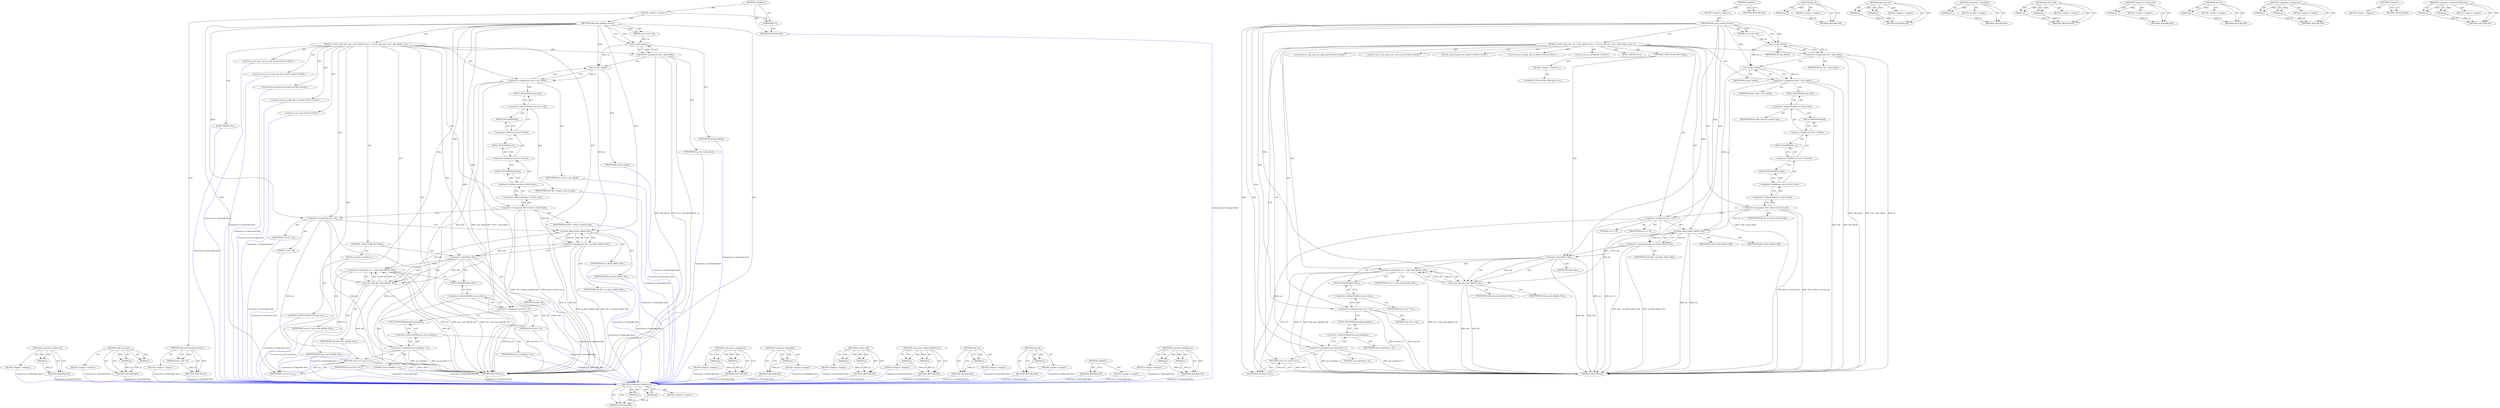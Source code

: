 digraph "&lt;operator&gt;.fieldAccess" {
vulnerable_111 [label=<(METHOD,&lt;operator&gt;.fieldAccess)>];
vulnerable_112 [label=<(PARAM,p1)>];
vulnerable_113 [label=<(PARAM,p2)>];
vulnerable_114 [label=<(BLOCK,&lt;empty&gt;,&lt;empty&gt;)>];
vulnerable_115 [label=<(METHOD_RETURN,ANY)>];
vulnerable_6 [label=<(METHOD,&lt;global&gt;)<SUB>1</SUB>>];
vulnerable_7 [label=<(BLOCK,&lt;empty&gt;,&lt;empty&gt;)<SUB>1</SUB>>];
vulnerable_8 [label=<(METHOD,udp_push_pending_frames)<SUB>1</SUB>>];
vulnerable_9 [label=<(PARAM,struct sock *sk)<SUB>1</SUB>>];
vulnerable_10 [label=<(BLOCK,{
 	struct udp_sock  *up = udp_sk(sk);
 	struct...,{
 	struct udp_sock  *up = udp_sk(sk);
 	struct...)<SUB>2</SUB>>];
vulnerable_11 [label="<(LOCAL,struct udp_sock* up: udp_sock*)<SUB>3</SUB>>"];
vulnerable_12 [label=<(&lt;operator&gt;.assignment,*up = udp_sk(sk))<SUB>3</SUB>>];
vulnerable_13 [label=<(IDENTIFIER,up,*up = udp_sk(sk))<SUB>3</SUB>>];
vulnerable_14 [label=<(udp_sk,udp_sk(sk))<SUB>3</SUB>>];
vulnerable_15 [label=<(IDENTIFIER,sk,udp_sk(sk))<SUB>3</SUB>>];
vulnerable_16 [label="<(LOCAL,struct inet_sock* inet: inet_sock*)<SUB>4</SUB>>"];
vulnerable_17 [label=<(&lt;operator&gt;.assignment,*inet = inet_sk(sk))<SUB>4</SUB>>];
vulnerable_18 [label=<(IDENTIFIER,inet,*inet = inet_sk(sk))<SUB>4</SUB>>];
vulnerable_19 [label=<(inet_sk,inet_sk(sk))<SUB>4</SUB>>];
vulnerable_20 [label=<(IDENTIFIER,sk,inet_sk(sk))<SUB>4</SUB>>];
vulnerable_21 [label="<(LOCAL,struct flowi4* fl4: flowi4*)<SUB>5</SUB>>"];
vulnerable_22 [label=<(&lt;operator&gt;.assignment,*fl4 = &amp;inet-&gt;cork.fl.u.ip4)<SUB>5</SUB>>];
vulnerable_23 [label=<(IDENTIFIER,fl4,*fl4 = &amp;inet-&gt;cork.fl.u.ip4)<SUB>5</SUB>>];
vulnerable_24 [label=<(&lt;operator&gt;.addressOf,&amp;inet-&gt;cork.fl.u.ip4)<SUB>5</SUB>>];
vulnerable_25 [label=<(&lt;operator&gt;.fieldAccess,inet-&gt;cork.fl.u.ip4)<SUB>5</SUB>>];
vulnerable_26 [label=<(&lt;operator&gt;.fieldAccess,inet-&gt;cork.fl.u)<SUB>5</SUB>>];
vulnerable_27 [label=<(&lt;operator&gt;.fieldAccess,inet-&gt;cork.fl)<SUB>5</SUB>>];
vulnerable_28 [label=<(&lt;operator&gt;.indirectFieldAccess,inet-&gt;cork)<SUB>5</SUB>>];
vulnerable_29 [label=<(IDENTIFIER,inet,*fl4 = &amp;inet-&gt;cork.fl.u.ip4)<SUB>5</SUB>>];
vulnerable_30 [label=<(FIELD_IDENTIFIER,cork,cork)<SUB>5</SUB>>];
vulnerable_31 [label=<(FIELD_IDENTIFIER,fl,fl)<SUB>5</SUB>>];
vulnerable_32 [label=<(FIELD_IDENTIFIER,u,u)<SUB>5</SUB>>];
vulnerable_33 [label=<(FIELD_IDENTIFIER,ip4,ip4)<SUB>5</SUB>>];
vulnerable_34 [label="<(LOCAL,struct sk_buff* skb: sk_buff*)<SUB>6</SUB>>"];
vulnerable_35 [label="<(LOCAL,int err: int)<SUB>7</SUB>>"];
vulnerable_36 [label=<(&lt;operator&gt;.assignment,err = 0)<SUB>7</SUB>>];
vulnerable_37 [label=<(IDENTIFIER,err,err = 0)<SUB>7</SUB>>];
vulnerable_38 [label=<(LITERAL,0,err = 0)<SUB>7</SUB>>];
vulnerable_39 [label=<(&lt;operator&gt;.assignment,skb = ip_finish_skb(sk, fl4))<SUB>9</SUB>>];
vulnerable_40 [label=<(IDENTIFIER,skb,skb = ip_finish_skb(sk, fl4))<SUB>9</SUB>>];
vulnerable_41 [label=<(ip_finish_skb,ip_finish_skb(sk, fl4))<SUB>9</SUB>>];
vulnerable_42 [label=<(IDENTIFIER,sk,ip_finish_skb(sk, fl4))<SUB>9</SUB>>];
vulnerable_43 [label=<(IDENTIFIER,fl4,ip_finish_skb(sk, fl4))<SUB>9</SUB>>];
vulnerable_44 [label=<(CONTROL_STRUCTURE,IF,if (!skb))<SUB>10</SUB>>];
vulnerable_45 [label=<(&lt;operator&gt;.logicalNot,!skb)<SUB>10</SUB>>];
vulnerable_46 [label=<(IDENTIFIER,skb,!skb)<SUB>10</SUB>>];
vulnerable_47 [label=<(BLOCK,&lt;empty&gt;,&lt;empty&gt;)<SUB>11</SUB>>];
vulnerable_48 [label=<(CONTROL_STRUCTURE,GOTO,goto out;)<SUB>11</SUB>>];
vulnerable_49 [label=<(&lt;operator&gt;.assignment,err = udp_send_skb(skb, fl4))<SUB>13</SUB>>];
vulnerable_50 [label=<(IDENTIFIER,err,err = udp_send_skb(skb, fl4))<SUB>13</SUB>>];
vulnerable_51 [label=<(udp_send_skb,udp_send_skb(skb, fl4))<SUB>13</SUB>>];
vulnerable_52 [label=<(IDENTIFIER,skb,udp_send_skb(skb, fl4))<SUB>13</SUB>>];
vulnerable_53 [label=<(IDENTIFIER,fl4,udp_send_skb(skb, fl4))<SUB>13</SUB>>];
vulnerable_54 [label=<(JUMP_TARGET,out)<SUB>15</SUB>>];
vulnerable_55 [label=<(&lt;operator&gt;.assignment,up-&gt;len = 0)<SUB>16</SUB>>];
vulnerable_56 [label=<(&lt;operator&gt;.indirectFieldAccess,up-&gt;len)<SUB>16</SUB>>];
vulnerable_57 [label=<(IDENTIFIER,up,up-&gt;len = 0)<SUB>16</SUB>>];
vulnerable_58 [label=<(FIELD_IDENTIFIER,len,len)<SUB>16</SUB>>];
vulnerable_59 [label=<(LITERAL,0,up-&gt;len = 0)<SUB>16</SUB>>];
vulnerable_60 [label=<(&lt;operator&gt;.assignment,up-&gt;pending = 0)<SUB>17</SUB>>];
vulnerable_61 [label=<(&lt;operator&gt;.indirectFieldAccess,up-&gt;pending)<SUB>17</SUB>>];
vulnerable_62 [label=<(IDENTIFIER,up,up-&gt;pending = 0)<SUB>17</SUB>>];
vulnerable_63 [label=<(FIELD_IDENTIFIER,pending,pending)<SUB>17</SUB>>];
vulnerable_64 [label=<(LITERAL,0,up-&gt;pending = 0)<SUB>17</SUB>>];
vulnerable_65 [label=<(RETURN,return err;,return err;)<SUB>18</SUB>>];
vulnerable_66 [label=<(IDENTIFIER,err,return err;)<SUB>18</SUB>>];
vulnerable_67 [label=<(METHOD_RETURN,int)<SUB>1</SUB>>];
vulnerable_69 [label=<(METHOD_RETURN,ANY)<SUB>1</SUB>>];
vulnerable_99 [label=<(METHOD,udp_sk)>];
vulnerable_100 [label=<(PARAM,p1)>];
vulnerable_101 [label=<(BLOCK,&lt;empty&gt;,&lt;empty&gt;)>];
vulnerable_102 [label=<(METHOD_RETURN,ANY)>];
vulnerable_130 [label=<(METHOD,udp_send_skb)>];
vulnerable_131 [label=<(PARAM,p1)>];
vulnerable_132 [label=<(PARAM,p2)>];
vulnerable_133 [label=<(BLOCK,&lt;empty&gt;,&lt;empty&gt;)>];
vulnerable_134 [label=<(METHOD_RETURN,ANY)>];
vulnerable_126 [label=<(METHOD,&lt;operator&gt;.logicalNot)>];
vulnerable_127 [label=<(PARAM,p1)>];
vulnerable_128 [label=<(BLOCK,&lt;empty&gt;,&lt;empty&gt;)>];
vulnerable_129 [label=<(METHOD_RETURN,ANY)>];
vulnerable_121 [label=<(METHOD,ip_finish_skb)>];
vulnerable_122 [label=<(PARAM,p1)>];
vulnerable_123 [label=<(PARAM,p2)>];
vulnerable_124 [label=<(BLOCK,&lt;empty&gt;,&lt;empty&gt;)>];
vulnerable_125 [label=<(METHOD_RETURN,ANY)>];
vulnerable_107 [label=<(METHOD,&lt;operator&gt;.addressOf)>];
vulnerable_108 [label=<(PARAM,p1)>];
vulnerable_109 [label=<(BLOCK,&lt;empty&gt;,&lt;empty&gt;)>];
vulnerable_110 [label=<(METHOD_RETURN,ANY)>];
vulnerable_103 [label=<(METHOD,inet_sk)>];
vulnerable_104 [label=<(PARAM,p1)>];
vulnerable_105 [label=<(BLOCK,&lt;empty&gt;,&lt;empty&gt;)>];
vulnerable_106 [label=<(METHOD_RETURN,ANY)>];
vulnerable_94 [label=<(METHOD,&lt;operator&gt;.assignment)>];
vulnerable_95 [label=<(PARAM,p1)>];
vulnerable_96 [label=<(PARAM,p2)>];
vulnerable_97 [label=<(BLOCK,&lt;empty&gt;,&lt;empty&gt;)>];
vulnerable_98 [label=<(METHOD_RETURN,ANY)>];
vulnerable_88 [label=<(METHOD,&lt;global&gt;)<SUB>1</SUB>>];
vulnerable_89 [label=<(BLOCK,&lt;empty&gt;,&lt;empty&gt;)>];
vulnerable_90 [label=<(METHOD_RETURN,ANY)>];
vulnerable_116 [label=<(METHOD,&lt;operator&gt;.indirectFieldAccess)>];
vulnerable_117 [label=<(PARAM,p1)>];
vulnerable_118 [label=<(PARAM,p2)>];
vulnerable_119 [label=<(BLOCK,&lt;empty&gt;,&lt;empty&gt;)>];
vulnerable_120 [label=<(METHOD_RETURN,ANY)>];
fixed_113 [label=<(METHOD,&lt;operator&gt;.addressOf)>];
fixed_114 [label=<(PARAM,p1)>];
fixed_115 [label=<(BLOCK,&lt;empty&gt;,&lt;empty&gt;)>];
fixed_116 [label=<(METHOD_RETURN,ANY)>];
fixed_136 [label=<(METHOD,udp_send_skb)>];
fixed_137 [label=<(PARAM,p1)>];
fixed_138 [label=<(PARAM,p2)>];
fixed_139 [label=<(BLOCK,&lt;empty&gt;,&lt;empty&gt;)>];
fixed_140 [label=<(METHOD_RETURN,ANY)>];
fixed_6 [label=<(METHOD,&lt;global&gt;)<SUB>1</SUB>>];
fixed_7 [label=<(BLOCK,&lt;empty&gt;,&lt;empty&gt;)<SUB>1</SUB>>];
fixed_8 [label=<(METHOD,udp_push_pending_frames)<SUB>1</SUB>>];
fixed_9 [label=<(PARAM,struct sock *sk)<SUB>1</SUB>>];
fixed_10 [label=<(BLOCK,&lt;empty&gt;,&lt;empty&gt;)>];
fixed_11 [label=<(METHOD_RETURN,int)<SUB>1</SUB>>];
fixed_13 [label=<(UNKNOWN,),))<SUB>1</SUB>>];
fixed_14 [label=<(METHOD,udp_push_pending_frames)<SUB>2</SUB>>];
fixed_15 [label=<(PARAM,struct sock *sk)<SUB>2</SUB>>];
fixed_16 [label=<(BLOCK,{
 	struct udp_sock  *up = udp_sk(sk);
 	struct...,{
 	struct udp_sock  *up = udp_sk(sk);
 	struct...)<SUB>3</SUB>>];
fixed_17 [label="<(LOCAL,struct udp_sock* up: udp_sock*)<SUB>4</SUB>>"];
fixed_18 [label=<(&lt;operator&gt;.assignment,*up = udp_sk(sk))<SUB>4</SUB>>];
fixed_19 [label=<(IDENTIFIER,up,*up = udp_sk(sk))<SUB>4</SUB>>];
fixed_20 [label=<(udp_sk,udp_sk(sk))<SUB>4</SUB>>];
fixed_21 [label=<(IDENTIFIER,sk,udp_sk(sk))<SUB>4</SUB>>];
fixed_22 [label="<(LOCAL,struct inet_sock* inet: inet_sock*)<SUB>5</SUB>>"];
fixed_23 [label=<(&lt;operator&gt;.assignment,*inet = inet_sk(sk))<SUB>5</SUB>>];
fixed_24 [label=<(IDENTIFIER,inet,*inet = inet_sk(sk))<SUB>5</SUB>>];
fixed_25 [label=<(inet_sk,inet_sk(sk))<SUB>5</SUB>>];
fixed_26 [label=<(IDENTIFIER,sk,inet_sk(sk))<SUB>5</SUB>>];
fixed_27 [label="<(LOCAL,struct flowi4* fl4: flowi4*)<SUB>6</SUB>>"];
fixed_28 [label=<(&lt;operator&gt;.assignment,*fl4 = &amp;inet-&gt;cork.fl.u.ip4)<SUB>6</SUB>>];
fixed_29 [label=<(IDENTIFIER,fl4,*fl4 = &amp;inet-&gt;cork.fl.u.ip4)<SUB>6</SUB>>];
fixed_30 [label=<(&lt;operator&gt;.addressOf,&amp;inet-&gt;cork.fl.u.ip4)<SUB>6</SUB>>];
fixed_31 [label=<(&lt;operator&gt;.fieldAccess,inet-&gt;cork.fl.u.ip4)<SUB>6</SUB>>];
fixed_32 [label=<(&lt;operator&gt;.fieldAccess,inet-&gt;cork.fl.u)<SUB>6</SUB>>];
fixed_33 [label=<(&lt;operator&gt;.fieldAccess,inet-&gt;cork.fl)<SUB>6</SUB>>];
fixed_34 [label=<(&lt;operator&gt;.indirectFieldAccess,inet-&gt;cork)<SUB>6</SUB>>];
fixed_35 [label=<(IDENTIFIER,inet,*fl4 = &amp;inet-&gt;cork.fl.u.ip4)<SUB>6</SUB>>];
fixed_36 [label=<(FIELD_IDENTIFIER,cork,cork)<SUB>6</SUB>>];
fixed_37 [label=<(FIELD_IDENTIFIER,fl,fl)<SUB>6</SUB>>];
fixed_38 [label=<(FIELD_IDENTIFIER,u,u)<SUB>6</SUB>>];
fixed_39 [label=<(FIELD_IDENTIFIER,ip4,ip4)<SUB>6</SUB>>];
fixed_40 [label="<(LOCAL,struct sk_buff* skb: sk_buff*)<SUB>7</SUB>>"];
fixed_41 [label="<(LOCAL,int err: int)<SUB>8</SUB>>"];
fixed_42 [label=<(&lt;operator&gt;.assignment,err = 0)<SUB>8</SUB>>];
fixed_43 [label=<(IDENTIFIER,err,err = 0)<SUB>8</SUB>>];
fixed_44 [label=<(LITERAL,0,err = 0)<SUB>8</SUB>>];
fixed_45 [label=<(&lt;operator&gt;.assignment,skb = ip_finish_skb(sk, fl4))<SUB>10</SUB>>];
fixed_46 [label=<(IDENTIFIER,skb,skb = ip_finish_skb(sk, fl4))<SUB>10</SUB>>];
fixed_47 [label=<(ip_finish_skb,ip_finish_skb(sk, fl4))<SUB>10</SUB>>];
fixed_48 [label=<(IDENTIFIER,sk,ip_finish_skb(sk, fl4))<SUB>10</SUB>>];
fixed_49 [label=<(IDENTIFIER,fl4,ip_finish_skb(sk, fl4))<SUB>10</SUB>>];
fixed_50 [label=<(CONTROL_STRUCTURE,IF,if (!skb))<SUB>11</SUB>>];
fixed_51 [label=<(&lt;operator&gt;.logicalNot,!skb)<SUB>11</SUB>>];
fixed_52 [label=<(IDENTIFIER,skb,!skb)<SUB>11</SUB>>];
fixed_53 [label=<(BLOCK,&lt;empty&gt;,&lt;empty&gt;)<SUB>12</SUB>>];
fixed_54 [label=<(CONTROL_STRUCTURE,GOTO,goto out;)<SUB>12</SUB>>];
fixed_55 [label=<(&lt;operator&gt;.assignment,err = udp_send_skb(skb, fl4))<SUB>14</SUB>>];
fixed_56 [label=<(IDENTIFIER,err,err = udp_send_skb(skb, fl4))<SUB>14</SUB>>];
fixed_57 [label=<(udp_send_skb,udp_send_skb(skb, fl4))<SUB>14</SUB>>];
fixed_58 [label=<(IDENTIFIER,skb,udp_send_skb(skb, fl4))<SUB>14</SUB>>];
fixed_59 [label=<(IDENTIFIER,fl4,udp_send_skb(skb, fl4))<SUB>14</SUB>>];
fixed_60 [label=<(JUMP_TARGET,out)<SUB>16</SUB>>];
fixed_61 [label=<(&lt;operator&gt;.assignment,up-&gt;len = 0)<SUB>17</SUB>>];
fixed_62 [label=<(&lt;operator&gt;.indirectFieldAccess,up-&gt;len)<SUB>17</SUB>>];
fixed_63 [label=<(IDENTIFIER,up,up-&gt;len = 0)<SUB>17</SUB>>];
fixed_64 [label=<(FIELD_IDENTIFIER,len,len)<SUB>17</SUB>>];
fixed_65 [label=<(LITERAL,0,up-&gt;len = 0)<SUB>17</SUB>>];
fixed_66 [label=<(&lt;operator&gt;.assignment,up-&gt;pending = 0)<SUB>18</SUB>>];
fixed_67 [label=<(&lt;operator&gt;.indirectFieldAccess,up-&gt;pending)<SUB>18</SUB>>];
fixed_68 [label=<(IDENTIFIER,up,up-&gt;pending = 0)<SUB>18</SUB>>];
fixed_69 [label=<(FIELD_IDENTIFIER,pending,pending)<SUB>18</SUB>>];
fixed_70 [label=<(LITERAL,0,up-&gt;pending = 0)<SUB>18</SUB>>];
fixed_71 [label=<(RETURN,return err;,return err;)<SUB>19</SUB>>];
fixed_72 [label=<(IDENTIFIER,err,return err;)<SUB>19</SUB>>];
fixed_73 [label=<(METHOD_RETURN,int)<SUB>2</SUB>>];
fixed_75 [label=<(METHOD_RETURN,ANY)<SUB>1</SUB>>];
fixed_100 [label=<(METHOD,&lt;operator&gt;.assignment)>];
fixed_101 [label=<(PARAM,p1)>];
fixed_102 [label=<(PARAM,p2)>];
fixed_103 [label=<(BLOCK,&lt;empty&gt;,&lt;empty&gt;)>];
fixed_104 [label=<(METHOD_RETURN,ANY)>];
fixed_132 [label=<(METHOD,&lt;operator&gt;.logicalNot)>];
fixed_133 [label=<(PARAM,p1)>];
fixed_134 [label=<(BLOCK,&lt;empty&gt;,&lt;empty&gt;)>];
fixed_135 [label=<(METHOD_RETURN,ANY)>];
fixed_127 [label=<(METHOD,ip_finish_skb)>];
fixed_128 [label=<(PARAM,p1)>];
fixed_129 [label=<(PARAM,p2)>];
fixed_130 [label=<(BLOCK,&lt;empty&gt;,&lt;empty&gt;)>];
fixed_131 [label=<(METHOD_RETURN,ANY)>];
fixed_122 [label=<(METHOD,&lt;operator&gt;.indirectFieldAccess)>];
fixed_123 [label=<(PARAM,p1)>];
fixed_124 [label=<(PARAM,p2)>];
fixed_125 [label=<(BLOCK,&lt;empty&gt;,&lt;empty&gt;)>];
fixed_126 [label=<(METHOD_RETURN,ANY)>];
fixed_109 [label=<(METHOD,inet_sk)>];
fixed_110 [label=<(PARAM,p1)>];
fixed_111 [label=<(BLOCK,&lt;empty&gt;,&lt;empty&gt;)>];
fixed_112 [label=<(METHOD_RETURN,ANY)>];
fixed_105 [label=<(METHOD,udp_sk)>];
fixed_106 [label=<(PARAM,p1)>];
fixed_107 [label=<(BLOCK,&lt;empty&gt;,&lt;empty&gt;)>];
fixed_108 [label=<(METHOD_RETURN,ANY)>];
fixed_94 [label=<(METHOD,&lt;global&gt;)<SUB>1</SUB>>];
fixed_95 [label=<(BLOCK,&lt;empty&gt;,&lt;empty&gt;)>];
fixed_96 [label=<(METHOD_RETURN,ANY)>];
fixed_117 [label=<(METHOD,&lt;operator&gt;.fieldAccess)>];
fixed_118 [label=<(PARAM,p1)>];
fixed_119 [label=<(PARAM,p2)>];
fixed_120 [label=<(BLOCK,&lt;empty&gt;,&lt;empty&gt;)>];
fixed_121 [label=<(METHOD_RETURN,ANY)>];
vulnerable_111 -> vulnerable_112  [key=0, label="AST: "];
vulnerable_111 -> vulnerable_112  [key=1, label="DDG: "];
vulnerable_111 -> vulnerable_114  [key=0, label="AST: "];
vulnerable_111 -> vulnerable_113  [key=0, label="AST: "];
vulnerable_111 -> vulnerable_113  [key=1, label="DDG: "];
vulnerable_111 -> vulnerable_115  [key=0, label="AST: "];
vulnerable_111 -> vulnerable_115  [key=1, label="CFG: "];
vulnerable_112 -> vulnerable_115  [key=0, label="DDG: p1"];
vulnerable_113 -> vulnerable_115  [key=0, label="DDG: p2"];
vulnerable_6 -> vulnerable_7  [key=0, label="AST: "];
vulnerable_6 -> vulnerable_69  [key=0, label="AST: "];
vulnerable_6 -> vulnerable_69  [key=1, label="CFG: "];
vulnerable_7 -> vulnerable_8  [key=0, label="AST: "];
vulnerable_8 -> vulnerable_9  [key=0, label="AST: "];
vulnerable_8 -> vulnerable_9  [key=1, label="DDG: "];
vulnerable_8 -> vulnerable_10  [key=0, label="AST: "];
vulnerable_8 -> vulnerable_67  [key=0, label="AST: "];
vulnerable_8 -> vulnerable_14  [key=0, label="CFG: "];
vulnerable_8 -> vulnerable_14  [key=1, label="DDG: "];
vulnerable_8 -> vulnerable_36  [key=0, label="DDG: "];
vulnerable_8 -> vulnerable_55  [key=0, label="DDG: "];
vulnerable_8 -> vulnerable_60  [key=0, label="DDG: "];
vulnerable_8 -> vulnerable_66  [key=0, label="DDG: "];
vulnerable_8 -> vulnerable_19  [key=0, label="DDG: "];
vulnerable_8 -> vulnerable_41  [key=0, label="DDG: "];
vulnerable_8 -> vulnerable_45  [key=0, label="DDG: "];
vulnerable_8 -> vulnerable_51  [key=0, label="DDG: "];
vulnerable_9 -> vulnerable_14  [key=0, label="DDG: sk"];
vulnerable_10 -> vulnerable_11  [key=0, label="AST: "];
vulnerable_10 -> vulnerable_12  [key=0, label="AST: "];
vulnerable_10 -> vulnerable_16  [key=0, label="AST: "];
vulnerable_10 -> vulnerable_17  [key=0, label="AST: "];
vulnerable_10 -> vulnerable_21  [key=0, label="AST: "];
vulnerable_10 -> vulnerable_22  [key=0, label="AST: "];
vulnerable_10 -> vulnerable_34  [key=0, label="AST: "];
vulnerable_10 -> vulnerable_35  [key=0, label="AST: "];
vulnerable_10 -> vulnerable_36  [key=0, label="AST: "];
vulnerable_10 -> vulnerable_39  [key=0, label="AST: "];
vulnerable_10 -> vulnerable_44  [key=0, label="AST: "];
vulnerable_10 -> vulnerable_49  [key=0, label="AST: "];
vulnerable_10 -> vulnerable_54  [key=0, label="AST: "];
vulnerable_10 -> vulnerable_55  [key=0, label="AST: "];
vulnerable_10 -> vulnerable_60  [key=0, label="AST: "];
vulnerable_10 -> vulnerable_65  [key=0, label="AST: "];
vulnerable_12 -> vulnerable_13  [key=0, label="AST: "];
vulnerable_12 -> vulnerable_14  [key=0, label="AST: "];
vulnerable_12 -> vulnerable_19  [key=0, label="CFG: "];
vulnerable_12 -> vulnerable_67  [key=0, label="DDG: up"];
vulnerable_12 -> vulnerable_67  [key=1, label="DDG: udp_sk(sk)"];
vulnerable_12 -> vulnerable_67  [key=2, label="DDG: *up = udp_sk(sk)"];
vulnerable_14 -> vulnerable_15  [key=0, label="AST: "];
vulnerable_14 -> vulnerable_12  [key=0, label="CFG: "];
vulnerable_14 -> vulnerable_12  [key=1, label="DDG: sk"];
vulnerable_14 -> vulnerable_19  [key=0, label="DDG: sk"];
vulnerable_17 -> vulnerable_18  [key=0, label="AST: "];
vulnerable_17 -> vulnerable_19  [key=0, label="AST: "];
vulnerable_17 -> vulnerable_30  [key=0, label="CFG: "];
vulnerable_17 -> vulnerable_67  [key=0, label="DDG: inet"];
vulnerable_17 -> vulnerable_67  [key=1, label="DDG: inet_sk(sk)"];
vulnerable_17 -> vulnerable_67  [key=2, label="DDG: *inet = inet_sk(sk)"];
vulnerable_19 -> vulnerable_20  [key=0, label="AST: "];
vulnerable_19 -> vulnerable_17  [key=0, label="CFG: "];
vulnerable_19 -> vulnerable_17  [key=1, label="DDG: sk"];
vulnerable_19 -> vulnerable_41  [key=0, label="DDG: sk"];
vulnerable_22 -> vulnerable_23  [key=0, label="AST: "];
vulnerable_22 -> vulnerable_24  [key=0, label="AST: "];
vulnerable_22 -> vulnerable_36  [key=0, label="CFG: "];
vulnerable_22 -> vulnerable_67  [key=0, label="DDG: &amp;inet-&gt;cork.fl.u.ip4"];
vulnerable_22 -> vulnerable_67  [key=1, label="DDG: *fl4 = &amp;inet-&gt;cork.fl.u.ip4"];
vulnerable_22 -> vulnerable_41  [key=0, label="DDG: fl4"];
vulnerable_24 -> vulnerable_25  [key=0, label="AST: "];
vulnerable_24 -> vulnerable_22  [key=0, label="CFG: "];
vulnerable_25 -> vulnerable_26  [key=0, label="AST: "];
vulnerable_25 -> vulnerable_33  [key=0, label="AST: "];
vulnerable_25 -> vulnerable_24  [key=0, label="CFG: "];
vulnerable_26 -> vulnerable_27  [key=0, label="AST: "];
vulnerable_26 -> vulnerable_32  [key=0, label="AST: "];
vulnerable_26 -> vulnerable_33  [key=0, label="CFG: "];
vulnerable_27 -> vulnerable_28  [key=0, label="AST: "];
vulnerable_27 -> vulnerable_31  [key=0, label="AST: "];
vulnerable_27 -> vulnerable_32  [key=0, label="CFG: "];
vulnerable_28 -> vulnerable_29  [key=0, label="AST: "];
vulnerable_28 -> vulnerable_30  [key=0, label="AST: "];
vulnerable_28 -> vulnerable_31  [key=0, label="CFG: "];
vulnerable_30 -> vulnerable_28  [key=0, label="CFG: "];
vulnerable_31 -> vulnerable_27  [key=0, label="CFG: "];
vulnerable_32 -> vulnerable_26  [key=0, label="CFG: "];
vulnerable_33 -> vulnerable_25  [key=0, label="CFG: "];
vulnerable_36 -> vulnerable_37  [key=0, label="AST: "];
vulnerable_36 -> vulnerable_38  [key=0, label="AST: "];
vulnerable_36 -> vulnerable_41  [key=0, label="CFG: "];
vulnerable_36 -> vulnerable_67  [key=0, label="DDG: err"];
vulnerable_36 -> vulnerable_67  [key=1, label="DDG: err = 0"];
vulnerable_36 -> vulnerable_66  [key=0, label="DDG: err"];
vulnerable_39 -> vulnerable_40  [key=0, label="AST: "];
vulnerable_39 -> vulnerable_41  [key=0, label="AST: "];
vulnerable_39 -> vulnerable_45  [key=0, label="CFG: "];
vulnerable_39 -> vulnerable_45  [key=1, label="DDG: skb"];
vulnerable_39 -> vulnerable_67  [key=0, label="DDG: ip_finish_skb(sk, fl4)"];
vulnerable_39 -> vulnerable_67  [key=1, label="DDG: skb = ip_finish_skb(sk, fl4)"];
vulnerable_41 -> vulnerable_42  [key=0, label="AST: "];
vulnerable_41 -> vulnerable_43  [key=0, label="AST: "];
vulnerable_41 -> vulnerable_39  [key=0, label="CFG: "];
vulnerable_41 -> vulnerable_39  [key=1, label="DDG: sk"];
vulnerable_41 -> vulnerable_39  [key=2, label="DDG: fl4"];
vulnerable_41 -> vulnerable_67  [key=0, label="DDG: sk"];
vulnerable_41 -> vulnerable_67  [key=1, label="DDG: fl4"];
vulnerable_41 -> vulnerable_51  [key=0, label="DDG: fl4"];
vulnerable_44 -> vulnerable_45  [key=0, label="AST: "];
vulnerable_44 -> vulnerable_47  [key=0, label="AST: "];
vulnerable_45 -> vulnerable_46  [key=0, label="AST: "];
vulnerable_45 -> vulnerable_58  [key=0, label="CFG: "];
vulnerable_45 -> vulnerable_51  [key=0, label="CFG: "];
vulnerable_45 -> vulnerable_51  [key=1, label="DDG: skb"];
vulnerable_45 -> vulnerable_51  [key=2, label="CDG: "];
vulnerable_45 -> vulnerable_67  [key=0, label="DDG: skb"];
vulnerable_45 -> vulnerable_67  [key=1, label="DDG: !skb"];
vulnerable_45 -> vulnerable_49  [key=0, label="CDG: "];
vulnerable_47 -> vulnerable_48  [key=0, label="AST: "];
vulnerable_49 -> vulnerable_50  [key=0, label="AST: "];
vulnerable_49 -> vulnerable_51  [key=0, label="AST: "];
vulnerable_49 -> vulnerable_58  [key=0, label="CFG: "];
vulnerable_49 -> vulnerable_67  [key=0, label="DDG: err"];
vulnerable_49 -> vulnerable_67  [key=1, label="DDG: udp_send_skb(skb, fl4)"];
vulnerable_49 -> vulnerable_67  [key=2, label="DDG: err = udp_send_skb(skb, fl4)"];
vulnerable_49 -> vulnerable_66  [key=0, label="DDG: err"];
vulnerable_51 -> vulnerable_52  [key=0, label="AST: "];
vulnerable_51 -> vulnerable_53  [key=0, label="AST: "];
vulnerable_51 -> vulnerable_49  [key=0, label="CFG: "];
vulnerable_51 -> vulnerable_49  [key=1, label="DDG: skb"];
vulnerable_51 -> vulnerable_49  [key=2, label="DDG: fl4"];
vulnerable_51 -> vulnerable_67  [key=0, label="DDG: skb"];
vulnerable_51 -> vulnerable_67  [key=1, label="DDG: fl4"];
vulnerable_55 -> vulnerable_56  [key=0, label="AST: "];
vulnerable_55 -> vulnerable_59  [key=0, label="AST: "];
vulnerable_55 -> vulnerable_63  [key=0, label="CFG: "];
vulnerable_55 -> vulnerable_67  [key=0, label="DDG: up-&gt;len"];
vulnerable_55 -> vulnerable_67  [key=1, label="DDG: up-&gt;len = 0"];
vulnerable_56 -> vulnerable_57  [key=0, label="AST: "];
vulnerable_56 -> vulnerable_58  [key=0, label="AST: "];
vulnerable_56 -> vulnerable_55  [key=0, label="CFG: "];
vulnerable_58 -> vulnerable_56  [key=0, label="CFG: "];
vulnerable_60 -> vulnerable_61  [key=0, label="AST: "];
vulnerable_60 -> vulnerable_64  [key=0, label="AST: "];
vulnerable_60 -> vulnerable_65  [key=0, label="CFG: "];
vulnerable_60 -> vulnerable_67  [key=0, label="DDG: up-&gt;pending"];
vulnerable_60 -> vulnerable_67  [key=1, label="DDG: up-&gt;pending = 0"];
vulnerable_61 -> vulnerable_62  [key=0, label="AST: "];
vulnerable_61 -> vulnerable_63  [key=0, label="AST: "];
vulnerable_61 -> vulnerable_60  [key=0, label="CFG: "];
vulnerable_63 -> vulnerable_61  [key=0, label="CFG: "];
vulnerable_65 -> vulnerable_66  [key=0, label="AST: "];
vulnerable_65 -> vulnerable_67  [key=0, label="CFG: "];
vulnerable_65 -> vulnerable_67  [key=1, label="DDG: &lt;RET&gt;"];
vulnerable_66 -> vulnerable_65  [key=0, label="DDG: err"];
vulnerable_99 -> vulnerable_100  [key=0, label="AST: "];
vulnerable_99 -> vulnerable_100  [key=1, label="DDG: "];
vulnerable_99 -> vulnerable_101  [key=0, label="AST: "];
vulnerable_99 -> vulnerable_102  [key=0, label="AST: "];
vulnerable_99 -> vulnerable_102  [key=1, label="CFG: "];
vulnerable_100 -> vulnerable_102  [key=0, label="DDG: p1"];
vulnerable_130 -> vulnerable_131  [key=0, label="AST: "];
vulnerable_130 -> vulnerable_131  [key=1, label="DDG: "];
vulnerable_130 -> vulnerable_133  [key=0, label="AST: "];
vulnerable_130 -> vulnerable_132  [key=0, label="AST: "];
vulnerable_130 -> vulnerable_132  [key=1, label="DDG: "];
vulnerable_130 -> vulnerable_134  [key=0, label="AST: "];
vulnerable_130 -> vulnerable_134  [key=1, label="CFG: "];
vulnerable_131 -> vulnerable_134  [key=0, label="DDG: p1"];
vulnerable_132 -> vulnerable_134  [key=0, label="DDG: p2"];
vulnerable_126 -> vulnerable_127  [key=0, label="AST: "];
vulnerable_126 -> vulnerable_127  [key=1, label="DDG: "];
vulnerable_126 -> vulnerable_128  [key=0, label="AST: "];
vulnerable_126 -> vulnerable_129  [key=0, label="AST: "];
vulnerable_126 -> vulnerable_129  [key=1, label="CFG: "];
vulnerable_127 -> vulnerable_129  [key=0, label="DDG: p1"];
vulnerable_121 -> vulnerable_122  [key=0, label="AST: "];
vulnerable_121 -> vulnerable_122  [key=1, label="DDG: "];
vulnerable_121 -> vulnerable_124  [key=0, label="AST: "];
vulnerable_121 -> vulnerable_123  [key=0, label="AST: "];
vulnerable_121 -> vulnerable_123  [key=1, label="DDG: "];
vulnerable_121 -> vulnerable_125  [key=0, label="AST: "];
vulnerable_121 -> vulnerable_125  [key=1, label="CFG: "];
vulnerable_122 -> vulnerable_125  [key=0, label="DDG: p1"];
vulnerable_123 -> vulnerable_125  [key=0, label="DDG: p2"];
vulnerable_107 -> vulnerable_108  [key=0, label="AST: "];
vulnerable_107 -> vulnerable_108  [key=1, label="DDG: "];
vulnerable_107 -> vulnerable_109  [key=0, label="AST: "];
vulnerable_107 -> vulnerable_110  [key=0, label="AST: "];
vulnerable_107 -> vulnerable_110  [key=1, label="CFG: "];
vulnerable_108 -> vulnerable_110  [key=0, label="DDG: p1"];
vulnerable_103 -> vulnerable_104  [key=0, label="AST: "];
vulnerable_103 -> vulnerable_104  [key=1, label="DDG: "];
vulnerable_103 -> vulnerable_105  [key=0, label="AST: "];
vulnerable_103 -> vulnerable_106  [key=0, label="AST: "];
vulnerable_103 -> vulnerable_106  [key=1, label="CFG: "];
vulnerable_104 -> vulnerable_106  [key=0, label="DDG: p1"];
vulnerable_94 -> vulnerable_95  [key=0, label="AST: "];
vulnerable_94 -> vulnerable_95  [key=1, label="DDG: "];
vulnerable_94 -> vulnerable_97  [key=0, label="AST: "];
vulnerable_94 -> vulnerable_96  [key=0, label="AST: "];
vulnerable_94 -> vulnerable_96  [key=1, label="DDG: "];
vulnerable_94 -> vulnerable_98  [key=0, label="AST: "];
vulnerable_94 -> vulnerable_98  [key=1, label="CFG: "];
vulnerable_95 -> vulnerable_98  [key=0, label="DDG: p1"];
vulnerable_96 -> vulnerable_98  [key=0, label="DDG: p2"];
vulnerable_88 -> vulnerable_89  [key=0, label="AST: "];
vulnerable_88 -> vulnerable_90  [key=0, label="AST: "];
vulnerable_88 -> vulnerable_90  [key=1, label="CFG: "];
vulnerable_116 -> vulnerable_117  [key=0, label="AST: "];
vulnerable_116 -> vulnerable_117  [key=1, label="DDG: "];
vulnerable_116 -> vulnerable_119  [key=0, label="AST: "];
vulnerable_116 -> vulnerable_118  [key=0, label="AST: "];
vulnerable_116 -> vulnerable_118  [key=1, label="DDG: "];
vulnerable_116 -> vulnerable_120  [key=0, label="AST: "];
vulnerable_116 -> vulnerable_120  [key=1, label="CFG: "];
vulnerable_117 -> vulnerable_120  [key=0, label="DDG: p1"];
vulnerable_118 -> vulnerable_120  [key=0, label="DDG: p2"];
fixed_113 -> fixed_114  [key=0, label="AST: "];
fixed_113 -> fixed_114  [key=1, label="DDG: "];
fixed_113 -> fixed_115  [key=0, label="AST: "];
fixed_113 -> fixed_116  [key=0, label="AST: "];
fixed_113 -> fixed_116  [key=1, label="CFG: "];
fixed_114 -> fixed_116  [key=0, label="DDG: p1"];
fixed_115 -> vulnerable_111  [color=blue, key=0, label="Connection to Vulnerable Root", penwidth="2.0", style=dashed];
fixed_116 -> vulnerable_111  [color=blue, key=0, label="Connection to Vulnerable Root", penwidth="2.0", style=dashed];
fixed_136 -> fixed_137  [key=0, label="AST: "];
fixed_136 -> fixed_137  [key=1, label="DDG: "];
fixed_136 -> fixed_139  [key=0, label="AST: "];
fixed_136 -> fixed_138  [key=0, label="AST: "];
fixed_136 -> fixed_138  [key=1, label="DDG: "];
fixed_136 -> fixed_140  [key=0, label="AST: "];
fixed_136 -> fixed_140  [key=1, label="CFG: "];
fixed_137 -> fixed_140  [key=0, label="DDG: p1"];
fixed_138 -> fixed_140  [key=0, label="DDG: p2"];
fixed_139 -> vulnerable_111  [color=blue, key=0, label="Connection to Vulnerable Root", penwidth="2.0", style=dashed];
fixed_140 -> vulnerable_111  [color=blue, key=0, label="Connection to Vulnerable Root", penwidth="2.0", style=dashed];
fixed_6 -> fixed_7  [key=0, label="AST: "];
fixed_6 -> fixed_75  [key=0, label="AST: "];
fixed_6 -> fixed_13  [key=0, label="CFG: "];
fixed_7 -> fixed_8  [key=0, label="AST: "];
fixed_7 -> fixed_13  [key=0, label="AST: "];
fixed_7 -> fixed_14  [key=0, label="AST: "];
fixed_8 -> fixed_9  [key=0, label="AST: "];
fixed_8 -> fixed_9  [key=1, label="DDG: "];
fixed_8 -> fixed_10  [key=0, label="AST: "];
fixed_8 -> fixed_11  [key=0, label="AST: "];
fixed_8 -> fixed_11  [key=1, label="CFG: "];
fixed_9 -> fixed_11  [key=0, label="DDG: sk"];
fixed_10 -> vulnerable_111  [color=blue, key=0, label="Connection to Vulnerable Root", penwidth="2.0", style=dashed];
fixed_11 -> vulnerable_111  [color=blue, key=0, label="Connection to Vulnerable Root", penwidth="2.0", style=dashed];
fixed_13 -> fixed_75  [key=0, label="CFG: "];
fixed_14 -> fixed_15  [key=0, label="AST: "];
fixed_14 -> fixed_15  [key=1, label="DDG: "];
fixed_14 -> fixed_16  [key=0, label="AST: "];
fixed_14 -> fixed_73  [key=0, label="AST: "];
fixed_14 -> fixed_20  [key=0, label="CFG: "];
fixed_14 -> fixed_20  [key=1, label="DDG: "];
fixed_14 -> fixed_42  [key=0, label="DDG: "];
fixed_14 -> fixed_61  [key=0, label="DDG: "];
fixed_14 -> fixed_66  [key=0, label="DDG: "];
fixed_14 -> fixed_72  [key=0, label="DDG: "];
fixed_14 -> fixed_25  [key=0, label="DDG: "];
fixed_14 -> fixed_47  [key=0, label="DDG: "];
fixed_14 -> fixed_51  [key=0, label="DDG: "];
fixed_14 -> fixed_57  [key=0, label="DDG: "];
fixed_15 -> fixed_20  [key=0, label="DDG: sk"];
fixed_16 -> fixed_17  [key=0, label="AST: "];
fixed_16 -> fixed_18  [key=0, label="AST: "];
fixed_16 -> fixed_22  [key=0, label="AST: "];
fixed_16 -> fixed_23  [key=0, label="AST: "];
fixed_16 -> fixed_27  [key=0, label="AST: "];
fixed_16 -> fixed_28  [key=0, label="AST: "];
fixed_16 -> fixed_40  [key=0, label="AST: "];
fixed_16 -> fixed_41  [key=0, label="AST: "];
fixed_16 -> fixed_42  [key=0, label="AST: "];
fixed_16 -> fixed_45  [key=0, label="AST: "];
fixed_16 -> fixed_50  [key=0, label="AST: "];
fixed_16 -> fixed_55  [key=0, label="AST: "];
fixed_16 -> fixed_60  [key=0, label="AST: "];
fixed_16 -> fixed_61  [key=0, label="AST: "];
fixed_16 -> fixed_66  [key=0, label="AST: "];
fixed_16 -> fixed_71  [key=0, label="AST: "];
fixed_17 -> vulnerable_111  [color=blue, key=0, label="Connection to Vulnerable Root", penwidth="2.0", style=dashed];
fixed_18 -> fixed_19  [key=0, label="AST: "];
fixed_18 -> fixed_20  [key=0, label="AST: "];
fixed_18 -> fixed_25  [key=0, label="CFG: "];
fixed_18 -> fixed_73  [key=0, label="DDG: up"];
fixed_18 -> fixed_73  [key=1, label="DDG: udp_sk(sk)"];
fixed_18 -> fixed_73  [key=2, label="DDG: *up = udp_sk(sk)"];
fixed_19 -> vulnerable_111  [color=blue, key=0, label="Connection to Vulnerable Root", penwidth="2.0", style=dashed];
fixed_20 -> fixed_21  [key=0, label="AST: "];
fixed_20 -> fixed_18  [key=0, label="CFG: "];
fixed_20 -> fixed_18  [key=1, label="DDG: sk"];
fixed_20 -> fixed_25  [key=0, label="DDG: sk"];
fixed_21 -> vulnerable_111  [color=blue, key=0, label="Connection to Vulnerable Root", penwidth="2.0", style=dashed];
fixed_22 -> vulnerable_111  [color=blue, key=0, label="Connection to Vulnerable Root", penwidth="2.0", style=dashed];
fixed_23 -> fixed_24  [key=0, label="AST: "];
fixed_23 -> fixed_25  [key=0, label="AST: "];
fixed_23 -> fixed_36  [key=0, label="CFG: "];
fixed_23 -> fixed_73  [key=0, label="DDG: inet"];
fixed_23 -> fixed_73  [key=1, label="DDG: inet_sk(sk)"];
fixed_23 -> fixed_73  [key=2, label="DDG: *inet = inet_sk(sk)"];
fixed_24 -> vulnerable_111  [color=blue, key=0, label="Connection to Vulnerable Root", penwidth="2.0", style=dashed];
fixed_25 -> fixed_26  [key=0, label="AST: "];
fixed_25 -> fixed_23  [key=0, label="CFG: "];
fixed_25 -> fixed_23  [key=1, label="DDG: sk"];
fixed_25 -> fixed_47  [key=0, label="DDG: sk"];
fixed_26 -> vulnerable_111  [color=blue, key=0, label="Connection to Vulnerable Root", penwidth="2.0", style=dashed];
fixed_27 -> vulnerable_111  [color=blue, key=0, label="Connection to Vulnerable Root", penwidth="2.0", style=dashed];
fixed_28 -> fixed_29  [key=0, label="AST: "];
fixed_28 -> fixed_30  [key=0, label="AST: "];
fixed_28 -> fixed_42  [key=0, label="CFG: "];
fixed_28 -> fixed_73  [key=0, label="DDG: &amp;inet-&gt;cork.fl.u.ip4"];
fixed_28 -> fixed_73  [key=1, label="DDG: *fl4 = &amp;inet-&gt;cork.fl.u.ip4"];
fixed_28 -> fixed_47  [key=0, label="DDG: fl4"];
fixed_29 -> vulnerable_111  [color=blue, key=0, label="Connection to Vulnerable Root", penwidth="2.0", style=dashed];
fixed_30 -> fixed_31  [key=0, label="AST: "];
fixed_30 -> fixed_28  [key=0, label="CFG: "];
fixed_31 -> fixed_32  [key=0, label="AST: "];
fixed_31 -> fixed_39  [key=0, label="AST: "];
fixed_31 -> fixed_30  [key=0, label="CFG: "];
fixed_32 -> fixed_33  [key=0, label="AST: "];
fixed_32 -> fixed_38  [key=0, label="AST: "];
fixed_32 -> fixed_39  [key=0, label="CFG: "];
fixed_33 -> fixed_34  [key=0, label="AST: "];
fixed_33 -> fixed_37  [key=0, label="AST: "];
fixed_33 -> fixed_38  [key=0, label="CFG: "];
fixed_34 -> fixed_35  [key=0, label="AST: "];
fixed_34 -> fixed_36  [key=0, label="AST: "];
fixed_34 -> fixed_37  [key=0, label="CFG: "];
fixed_35 -> vulnerable_111  [color=blue, key=0, label="Connection to Vulnerable Root", penwidth="2.0", style=dashed];
fixed_36 -> fixed_34  [key=0, label="CFG: "];
fixed_37 -> fixed_33  [key=0, label="CFG: "];
fixed_38 -> fixed_32  [key=0, label="CFG: "];
fixed_39 -> fixed_31  [key=0, label="CFG: "];
fixed_40 -> vulnerable_111  [color=blue, key=0, label="Connection to Vulnerable Root", penwidth="2.0", style=dashed];
fixed_41 -> vulnerable_111  [color=blue, key=0, label="Connection to Vulnerable Root", penwidth="2.0", style=dashed];
fixed_42 -> fixed_43  [key=0, label="AST: "];
fixed_42 -> fixed_44  [key=0, label="AST: "];
fixed_42 -> fixed_47  [key=0, label="CFG: "];
fixed_42 -> fixed_73  [key=0, label="DDG: err"];
fixed_42 -> fixed_73  [key=1, label="DDG: err = 0"];
fixed_42 -> fixed_72  [key=0, label="DDG: err"];
fixed_43 -> vulnerable_111  [color=blue, key=0, label="Connection to Vulnerable Root", penwidth="2.0", style=dashed];
fixed_44 -> vulnerable_111  [color=blue, key=0, label="Connection to Vulnerable Root", penwidth="2.0", style=dashed];
fixed_45 -> fixed_46  [key=0, label="AST: "];
fixed_45 -> fixed_47  [key=0, label="AST: "];
fixed_45 -> fixed_51  [key=0, label="CFG: "];
fixed_45 -> fixed_51  [key=1, label="DDG: skb"];
fixed_45 -> fixed_73  [key=0, label="DDG: ip_finish_skb(sk, fl4)"];
fixed_45 -> fixed_73  [key=1, label="DDG: skb = ip_finish_skb(sk, fl4)"];
fixed_46 -> vulnerable_111  [color=blue, key=0, label="Connection to Vulnerable Root", penwidth="2.0", style=dashed];
fixed_47 -> fixed_48  [key=0, label="AST: "];
fixed_47 -> fixed_49  [key=0, label="AST: "];
fixed_47 -> fixed_45  [key=0, label="CFG: "];
fixed_47 -> fixed_45  [key=1, label="DDG: sk"];
fixed_47 -> fixed_45  [key=2, label="DDG: fl4"];
fixed_47 -> fixed_73  [key=0, label="DDG: sk"];
fixed_47 -> fixed_73  [key=1, label="DDG: fl4"];
fixed_47 -> fixed_57  [key=0, label="DDG: fl4"];
fixed_48 -> vulnerable_111  [color=blue, key=0, label="Connection to Vulnerable Root", penwidth="2.0", style=dashed];
fixed_49 -> vulnerable_111  [color=blue, key=0, label="Connection to Vulnerable Root", penwidth="2.0", style=dashed];
fixed_50 -> fixed_51  [key=0, label="AST: "];
fixed_50 -> fixed_53  [key=0, label="AST: "];
fixed_51 -> fixed_52  [key=0, label="AST: "];
fixed_51 -> fixed_64  [key=0, label="CFG: "];
fixed_51 -> fixed_57  [key=0, label="CFG: "];
fixed_51 -> fixed_57  [key=1, label="DDG: skb"];
fixed_51 -> fixed_57  [key=2, label="CDG: "];
fixed_51 -> fixed_73  [key=0, label="DDG: skb"];
fixed_51 -> fixed_73  [key=1, label="DDG: !skb"];
fixed_51 -> fixed_55  [key=0, label="CDG: "];
fixed_52 -> vulnerable_111  [color=blue, key=0, label="Connection to Vulnerable Root", penwidth="2.0", style=dashed];
fixed_53 -> fixed_54  [key=0, label="AST: "];
fixed_54 -> vulnerable_111  [color=blue, key=0, label="Connection to Vulnerable Root", penwidth="2.0", style=dashed];
fixed_55 -> fixed_56  [key=0, label="AST: "];
fixed_55 -> fixed_57  [key=0, label="AST: "];
fixed_55 -> fixed_64  [key=0, label="CFG: "];
fixed_55 -> fixed_73  [key=0, label="DDG: err"];
fixed_55 -> fixed_73  [key=1, label="DDG: udp_send_skb(skb, fl4)"];
fixed_55 -> fixed_73  [key=2, label="DDG: err = udp_send_skb(skb, fl4)"];
fixed_55 -> fixed_72  [key=0, label="DDG: err"];
fixed_56 -> vulnerable_111  [color=blue, key=0, label="Connection to Vulnerable Root", penwidth="2.0", style=dashed];
fixed_57 -> fixed_58  [key=0, label="AST: "];
fixed_57 -> fixed_59  [key=0, label="AST: "];
fixed_57 -> fixed_55  [key=0, label="CFG: "];
fixed_57 -> fixed_55  [key=1, label="DDG: skb"];
fixed_57 -> fixed_55  [key=2, label="DDG: fl4"];
fixed_57 -> fixed_73  [key=0, label="DDG: skb"];
fixed_57 -> fixed_73  [key=1, label="DDG: fl4"];
fixed_58 -> vulnerable_111  [color=blue, key=0, label="Connection to Vulnerable Root", penwidth="2.0", style=dashed];
fixed_59 -> vulnerable_111  [color=blue, key=0, label="Connection to Vulnerable Root", penwidth="2.0", style=dashed];
fixed_60 -> vulnerable_111  [color=blue, key=0, label="Connection to Vulnerable Root", penwidth="2.0", style=dashed];
fixed_61 -> fixed_62  [key=0, label="AST: "];
fixed_61 -> fixed_65  [key=0, label="AST: "];
fixed_61 -> fixed_69  [key=0, label="CFG: "];
fixed_61 -> fixed_73  [key=0, label="DDG: up-&gt;len"];
fixed_61 -> fixed_73  [key=1, label="DDG: up-&gt;len = 0"];
fixed_62 -> fixed_63  [key=0, label="AST: "];
fixed_62 -> fixed_64  [key=0, label="AST: "];
fixed_62 -> fixed_61  [key=0, label="CFG: "];
fixed_63 -> vulnerable_111  [color=blue, key=0, label="Connection to Vulnerable Root", penwidth="2.0", style=dashed];
fixed_64 -> fixed_62  [key=0, label="CFG: "];
fixed_65 -> vulnerable_111  [color=blue, key=0, label="Connection to Vulnerable Root", penwidth="2.0", style=dashed];
fixed_66 -> fixed_67  [key=0, label="AST: "];
fixed_66 -> fixed_70  [key=0, label="AST: "];
fixed_66 -> fixed_71  [key=0, label="CFG: "];
fixed_66 -> fixed_73  [key=0, label="DDG: up-&gt;pending"];
fixed_66 -> fixed_73  [key=1, label="DDG: up-&gt;pending = 0"];
fixed_67 -> fixed_68  [key=0, label="AST: "];
fixed_67 -> fixed_69  [key=0, label="AST: "];
fixed_67 -> fixed_66  [key=0, label="CFG: "];
fixed_68 -> vulnerable_111  [color=blue, key=0, label="Connection to Vulnerable Root", penwidth="2.0", style=dashed];
fixed_69 -> fixed_67  [key=0, label="CFG: "];
fixed_70 -> vulnerable_111  [color=blue, key=0, label="Connection to Vulnerable Root", penwidth="2.0", style=dashed];
fixed_71 -> fixed_72  [key=0, label="AST: "];
fixed_71 -> fixed_73  [key=0, label="CFG: "];
fixed_71 -> fixed_73  [key=1, label="DDG: &lt;RET&gt;"];
fixed_72 -> fixed_71  [key=0, label="DDG: err"];
fixed_73 -> vulnerable_111  [color=blue, key=0, label="Connection to Vulnerable Root", penwidth="2.0", style=dashed];
fixed_75 -> vulnerable_111  [color=blue, key=0, label="Connection to Vulnerable Root", penwidth="2.0", style=dashed];
fixed_100 -> fixed_101  [key=0, label="AST: "];
fixed_100 -> fixed_101  [key=1, label="DDG: "];
fixed_100 -> fixed_103  [key=0, label="AST: "];
fixed_100 -> fixed_102  [key=0, label="AST: "];
fixed_100 -> fixed_102  [key=1, label="DDG: "];
fixed_100 -> fixed_104  [key=0, label="AST: "];
fixed_100 -> fixed_104  [key=1, label="CFG: "];
fixed_101 -> fixed_104  [key=0, label="DDG: p1"];
fixed_102 -> fixed_104  [key=0, label="DDG: p2"];
fixed_103 -> vulnerable_111  [color=blue, key=0, label="Connection to Vulnerable Root", penwidth="2.0", style=dashed];
fixed_104 -> vulnerable_111  [color=blue, key=0, label="Connection to Vulnerable Root", penwidth="2.0", style=dashed];
fixed_132 -> fixed_133  [key=0, label="AST: "];
fixed_132 -> fixed_133  [key=1, label="DDG: "];
fixed_132 -> fixed_134  [key=0, label="AST: "];
fixed_132 -> fixed_135  [key=0, label="AST: "];
fixed_132 -> fixed_135  [key=1, label="CFG: "];
fixed_133 -> fixed_135  [key=0, label="DDG: p1"];
fixed_134 -> vulnerable_111  [color=blue, key=0, label="Connection to Vulnerable Root", penwidth="2.0", style=dashed];
fixed_135 -> vulnerable_111  [color=blue, key=0, label="Connection to Vulnerable Root", penwidth="2.0", style=dashed];
fixed_127 -> fixed_128  [key=0, label="AST: "];
fixed_127 -> fixed_128  [key=1, label="DDG: "];
fixed_127 -> fixed_130  [key=0, label="AST: "];
fixed_127 -> fixed_129  [key=0, label="AST: "];
fixed_127 -> fixed_129  [key=1, label="DDG: "];
fixed_127 -> fixed_131  [key=0, label="AST: "];
fixed_127 -> fixed_131  [key=1, label="CFG: "];
fixed_128 -> fixed_131  [key=0, label="DDG: p1"];
fixed_129 -> fixed_131  [key=0, label="DDG: p2"];
fixed_130 -> vulnerable_111  [color=blue, key=0, label="Connection to Vulnerable Root", penwidth="2.0", style=dashed];
fixed_131 -> vulnerable_111  [color=blue, key=0, label="Connection to Vulnerable Root", penwidth="2.0", style=dashed];
fixed_122 -> fixed_123  [key=0, label="AST: "];
fixed_122 -> fixed_123  [key=1, label="DDG: "];
fixed_122 -> fixed_125  [key=0, label="AST: "];
fixed_122 -> fixed_124  [key=0, label="AST: "];
fixed_122 -> fixed_124  [key=1, label="DDG: "];
fixed_122 -> fixed_126  [key=0, label="AST: "];
fixed_122 -> fixed_126  [key=1, label="CFG: "];
fixed_123 -> fixed_126  [key=0, label="DDG: p1"];
fixed_124 -> fixed_126  [key=0, label="DDG: p2"];
fixed_125 -> vulnerable_111  [color=blue, key=0, label="Connection to Vulnerable Root", penwidth="2.0", style=dashed];
fixed_126 -> vulnerable_111  [color=blue, key=0, label="Connection to Vulnerable Root", penwidth="2.0", style=dashed];
fixed_109 -> fixed_110  [key=0, label="AST: "];
fixed_109 -> fixed_110  [key=1, label="DDG: "];
fixed_109 -> fixed_111  [key=0, label="AST: "];
fixed_109 -> fixed_112  [key=0, label="AST: "];
fixed_109 -> fixed_112  [key=1, label="CFG: "];
fixed_110 -> fixed_112  [key=0, label="DDG: p1"];
fixed_111 -> vulnerable_111  [color=blue, key=0, label="Connection to Vulnerable Root", penwidth="2.0", style=dashed];
fixed_112 -> vulnerable_111  [color=blue, key=0, label="Connection to Vulnerable Root", penwidth="2.0", style=dashed];
fixed_105 -> fixed_106  [key=0, label="AST: "];
fixed_105 -> fixed_106  [key=1, label="DDG: "];
fixed_105 -> fixed_107  [key=0, label="AST: "];
fixed_105 -> fixed_108  [key=0, label="AST: "];
fixed_105 -> fixed_108  [key=1, label="CFG: "];
fixed_106 -> fixed_108  [key=0, label="DDG: p1"];
fixed_107 -> vulnerable_111  [color=blue, key=0, label="Connection to Vulnerable Root", penwidth="2.0", style=dashed];
fixed_108 -> vulnerable_111  [color=blue, key=0, label="Connection to Vulnerable Root", penwidth="2.0", style=dashed];
fixed_94 -> fixed_95  [key=0, label="AST: "];
fixed_94 -> fixed_96  [key=0, label="AST: "];
fixed_94 -> fixed_96  [key=1, label="CFG: "];
fixed_95 -> vulnerable_111  [color=blue, key=0, label="Connection to Vulnerable Root", penwidth="2.0", style=dashed];
fixed_96 -> vulnerable_111  [color=blue, key=0, label="Connection to Vulnerable Root", penwidth="2.0", style=dashed];
fixed_117 -> fixed_118  [key=0, label="AST: "];
fixed_117 -> fixed_118  [key=1, label="DDG: "];
fixed_117 -> fixed_120  [key=0, label="AST: "];
fixed_117 -> fixed_119  [key=0, label="AST: "];
fixed_117 -> fixed_119  [key=1, label="DDG: "];
fixed_117 -> fixed_121  [key=0, label="AST: "];
fixed_117 -> fixed_121  [key=1, label="CFG: "];
fixed_118 -> fixed_121  [key=0, label="DDG: p1"];
fixed_119 -> fixed_121  [key=0, label="DDG: p2"];
fixed_120 -> vulnerable_111  [color=blue, key=0, label="Connection to Vulnerable Root", penwidth="2.0", style=dashed];
fixed_121 -> vulnerable_111  [color=blue, key=0, label="Connection to Vulnerable Root", penwidth="2.0", style=dashed];
}
